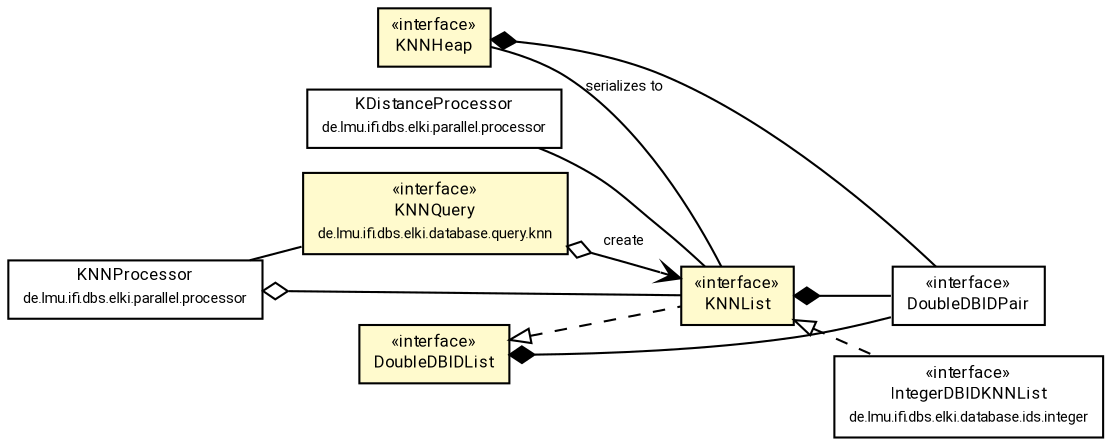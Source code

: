 #!/usr/local/bin/dot
#
# Class diagram 
# Generated by UMLGraph version R5_7_2-60-g0e99a6 (http://www.spinellis.gr/umlgraph/)
#

digraph G {
	graph [fontnames="svg"]
	edge [fontname="Roboto",fontsize=7,labelfontname="Roboto",labelfontsize=7,color="black"];
	node [fontname="Roboto",fontcolor="black",fontsize=8,shape=plaintext,margin=0,width=0,height=0];
	nodesep=0.15;
	ranksep=0.25;
	rankdir=LR;
	// de.lmu.ifi.dbs.elki.database.query.knn.KNNQuery<O>
	c5889855 [label=<<table title="de.lmu.ifi.dbs.elki.database.query.knn.KNNQuery" border="0" cellborder="1" cellspacing="0" cellpadding="2" bgcolor="LemonChiffon" href="../query/knn/KNNQuery.html" target="_parent">
		<tr><td><table border="0" cellspacing="0" cellpadding="1">
		<tr><td align="center" balign="center"> &#171;interface&#187; </td></tr>
		<tr><td align="center" balign="center"> <font face="Roboto">KNNQuery</font> </td></tr>
		<tr><td align="center" balign="center"> <font face="Roboto" point-size="7.0">de.lmu.ifi.dbs.elki.database.query.knn</font> </td></tr>
		</table></td></tr>
		</table>>, URL="../query/knn/KNNQuery.html"];
	// de.lmu.ifi.dbs.elki.database.ids.DoubleDBIDList
	c5890028 [label=<<table title="de.lmu.ifi.dbs.elki.database.ids.DoubleDBIDList" border="0" cellborder="1" cellspacing="0" cellpadding="2" bgcolor="LemonChiffon" href="DoubleDBIDList.html" target="_parent">
		<tr><td><table border="0" cellspacing="0" cellpadding="1">
		<tr><td align="center" balign="center"> &#171;interface&#187; </td></tr>
		<tr><td align="center" balign="center"> <font face="Roboto">DoubleDBIDList</font> </td></tr>
		</table></td></tr>
		</table>>, URL="DoubleDBIDList.html"];
	// de.lmu.ifi.dbs.elki.database.ids.DoubleDBIDPair
	c5890033 [label=<<table title="de.lmu.ifi.dbs.elki.database.ids.DoubleDBIDPair" border="0" cellborder="1" cellspacing="0" cellpadding="2" href="DoubleDBIDPair.html" target="_parent">
		<tr><td><table border="0" cellspacing="0" cellpadding="1">
		<tr><td align="center" balign="center"> &#171;interface&#187; </td></tr>
		<tr><td align="center" balign="center"> <font face="Roboto">DoubleDBIDPair</font> </td></tr>
		</table></td></tr>
		</table>>, URL="DoubleDBIDPair.html"];
	// de.lmu.ifi.dbs.elki.database.ids.KNNList
	c5890034 [label=<<table title="de.lmu.ifi.dbs.elki.database.ids.KNNList" border="0" cellborder="1" cellspacing="0" cellpadding="2" bgcolor="lemonChiffon" href="KNNList.html" target="_parent">
		<tr><td><table border="0" cellspacing="0" cellpadding="1">
		<tr><td align="center" balign="center"> &#171;interface&#187; </td></tr>
		<tr><td align="center" balign="center"> <font face="Roboto">KNNList</font> </td></tr>
		</table></td></tr>
		</table>>, URL="KNNList.html"];
	// de.lmu.ifi.dbs.elki.database.ids.KNNHeap
	c5890038 [label=<<table title="de.lmu.ifi.dbs.elki.database.ids.KNNHeap" border="0" cellborder="1" cellspacing="0" cellpadding="2" bgcolor="LemonChiffon" href="KNNHeap.html" target="_parent">
		<tr><td><table border="0" cellspacing="0" cellpadding="1">
		<tr><td align="center" balign="center"> &#171;interface&#187; </td></tr>
		<tr><td align="center" balign="center"> <font face="Roboto">KNNHeap</font> </td></tr>
		</table></td></tr>
		</table>>, URL="KNNHeap.html"];
	// de.lmu.ifi.dbs.elki.database.ids.integer.IntegerDBIDKNNList
	c5890105 [label=<<table title="de.lmu.ifi.dbs.elki.database.ids.integer.IntegerDBIDKNNList" border="0" cellborder="1" cellspacing="0" cellpadding="2" href="integer/IntegerDBIDKNNList.html" target="_parent">
		<tr><td><table border="0" cellspacing="0" cellpadding="1">
		<tr><td align="center" balign="center"> &#171;interface&#187; </td></tr>
		<tr><td align="center" balign="center"> <font face="Roboto">IntegerDBIDKNNList</font> </td></tr>
		<tr><td align="center" balign="center"> <font face="Roboto" point-size="7.0">de.lmu.ifi.dbs.elki.database.ids.integer</font> </td></tr>
		</table></td></tr>
		</table>>, URL="integer/IntegerDBIDKNNList.html"];
	// de.lmu.ifi.dbs.elki.parallel.processor.KNNProcessor<O>
	c5890640 [label=<<table title="de.lmu.ifi.dbs.elki.parallel.processor.KNNProcessor" border="0" cellborder="1" cellspacing="0" cellpadding="2" href="../../parallel/processor/KNNProcessor.html" target="_parent">
		<tr><td><table border="0" cellspacing="0" cellpadding="1">
		<tr><td align="center" balign="center"> <font face="Roboto">KNNProcessor</font> </td></tr>
		<tr><td align="center" balign="center"> <font face="Roboto" point-size="7.0">de.lmu.ifi.dbs.elki.parallel.processor</font> </td></tr>
		</table></td></tr>
		</table>>, URL="../../parallel/processor/KNNProcessor.html"];
	// de.lmu.ifi.dbs.elki.parallel.processor.KDistanceProcessor
	c5890648 [label=<<table title="de.lmu.ifi.dbs.elki.parallel.processor.KDistanceProcessor" border="0" cellborder="1" cellspacing="0" cellpadding="2" href="../../parallel/processor/KDistanceProcessor.html" target="_parent">
		<tr><td><table border="0" cellspacing="0" cellpadding="1">
		<tr><td align="center" balign="center"> <font face="Roboto">KDistanceProcessor</font> </td></tr>
		<tr><td align="center" balign="center"> <font face="Roboto" point-size="7.0">de.lmu.ifi.dbs.elki.parallel.processor</font> </td></tr>
		</table></td></tr>
		</table>>, URL="../../parallel/processor/KDistanceProcessor.html"];
	// de.lmu.ifi.dbs.elki.database.query.knn.KNNQuery<O> navhas de.lmu.ifi.dbs.elki.database.ids.KNNList
	c5889855 -> c5890034 [arrowhead=open,arrowtail=ediamond,dir=both,weight=3,label="create"];
	// de.lmu.ifi.dbs.elki.database.ids.DoubleDBIDList composed de.lmu.ifi.dbs.elki.database.ids.DoubleDBIDPair
	c5890028 -> c5890033 [arrowhead=none,arrowtail=diamond,dir=back,weight=6];
	// de.lmu.ifi.dbs.elki.database.ids.KNNList implements de.lmu.ifi.dbs.elki.database.ids.DoubleDBIDList
	c5890028 -> c5890034 [arrowtail=empty,style=dashed,dir=back,weight=9];
	// de.lmu.ifi.dbs.elki.database.ids.KNNList composed de.lmu.ifi.dbs.elki.database.ids.DoubleDBIDPair
	c5890034 -> c5890033 [arrowhead=none,arrowtail=diamond,dir=back,weight=6];
	// de.lmu.ifi.dbs.elki.database.ids.KNNHeap composed de.lmu.ifi.dbs.elki.database.ids.DoubleDBIDPair
	c5890038 -> c5890033 [arrowhead=none,arrowtail=diamond,dir=back,weight=6];
	// de.lmu.ifi.dbs.elki.database.ids.KNNHeap assoc de.lmu.ifi.dbs.elki.database.ids.KNNList
	c5890038 -> c5890034 [arrowhead=none,weight=2,label="serializes to"];
	// de.lmu.ifi.dbs.elki.database.ids.integer.IntegerDBIDKNNList implements de.lmu.ifi.dbs.elki.database.ids.KNNList
	c5890034 -> c5890105 [arrowtail=empty,style=dashed,dir=back,weight=9];
	// de.lmu.ifi.dbs.elki.parallel.processor.KNNProcessor<O> has de.lmu.ifi.dbs.elki.database.ids.KNNList
	c5890640 -> c5890034 [arrowhead=none,arrowtail=ediamond,dir=back,weight=4];
	// de.lmu.ifi.dbs.elki.parallel.processor.KNNProcessor<O> assoc de.lmu.ifi.dbs.elki.database.query.knn.KNNQuery<O>
	c5890640 -> c5889855 [arrowhead=none,weight=2];
	// de.lmu.ifi.dbs.elki.parallel.processor.KDistanceProcessor assoc de.lmu.ifi.dbs.elki.database.ids.KNNList
	c5890648 -> c5890034 [arrowhead=none,weight=2];
}


